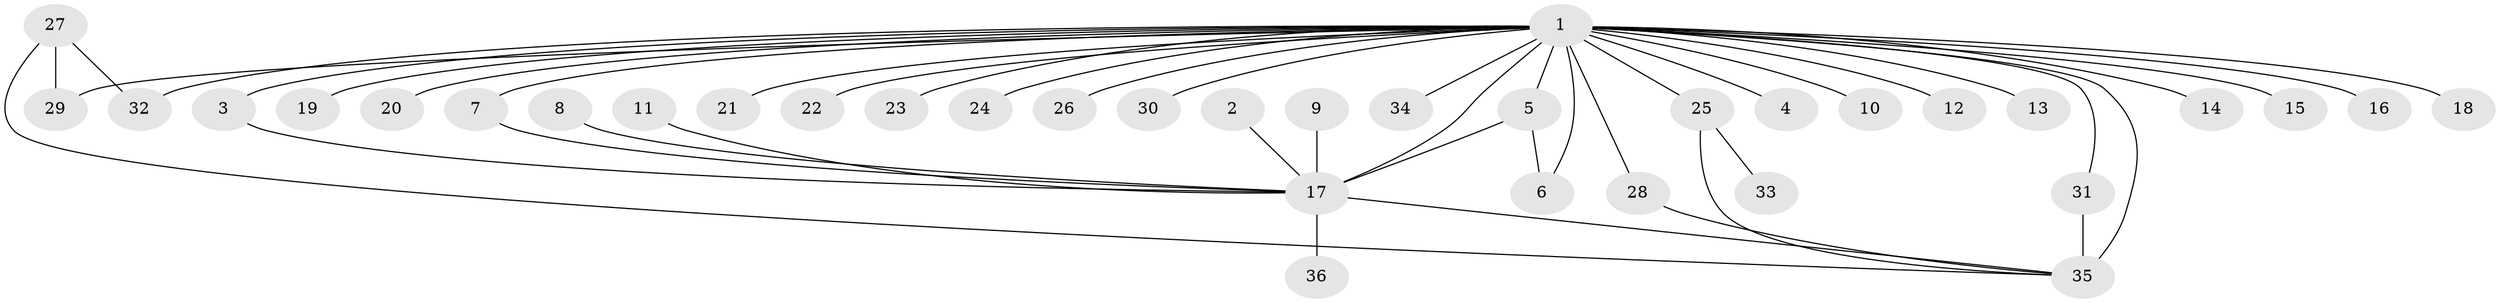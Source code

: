 // original degree distribution, {5: 0.041666666666666664, 45: 0.013888888888888888, 2: 0.19444444444444445, 10: 0.013888888888888888, 4: 0.08333333333333333, 6: 0.041666666666666664, 1: 0.5, 3: 0.1111111111111111}
// Generated by graph-tools (version 1.1) at 2025/26/03/09/25 03:26:09]
// undirected, 36 vertices, 45 edges
graph export_dot {
graph [start="1"]
  node [color=gray90,style=filled];
  1;
  2;
  3;
  4;
  5;
  6;
  7;
  8;
  9;
  10;
  11;
  12;
  13;
  14;
  15;
  16;
  17;
  18;
  19;
  20;
  21;
  22;
  23;
  24;
  25;
  26;
  27;
  28;
  29;
  30;
  31;
  32;
  33;
  34;
  35;
  36;
  1 -- 3 [weight=1.0];
  1 -- 4 [weight=1.0];
  1 -- 5 [weight=1.0];
  1 -- 6 [weight=1.0];
  1 -- 7 [weight=1.0];
  1 -- 10 [weight=3.0];
  1 -- 12 [weight=1.0];
  1 -- 13 [weight=1.0];
  1 -- 14 [weight=2.0];
  1 -- 15 [weight=1.0];
  1 -- 16 [weight=1.0];
  1 -- 17 [weight=3.0];
  1 -- 18 [weight=1.0];
  1 -- 19 [weight=1.0];
  1 -- 20 [weight=1.0];
  1 -- 21 [weight=1.0];
  1 -- 22 [weight=2.0];
  1 -- 23 [weight=2.0];
  1 -- 24 [weight=1.0];
  1 -- 25 [weight=2.0];
  1 -- 26 [weight=1.0];
  1 -- 28 [weight=1.0];
  1 -- 29 [weight=2.0];
  1 -- 30 [weight=1.0];
  1 -- 31 [weight=1.0];
  1 -- 32 [weight=1.0];
  1 -- 34 [weight=1.0];
  1 -- 35 [weight=4.0];
  2 -- 17 [weight=1.0];
  3 -- 17 [weight=1.0];
  5 -- 6 [weight=1.0];
  5 -- 17 [weight=1.0];
  7 -- 17 [weight=1.0];
  8 -- 17 [weight=1.0];
  9 -- 17 [weight=1.0];
  11 -- 17 [weight=1.0];
  17 -- 35 [weight=1.0];
  17 -- 36 [weight=1.0];
  25 -- 33 [weight=1.0];
  25 -- 35 [weight=1.0];
  27 -- 29 [weight=1.0];
  27 -- 32 [weight=1.0];
  27 -- 35 [weight=1.0];
  28 -- 35 [weight=1.0];
  31 -- 35 [weight=1.0];
}
